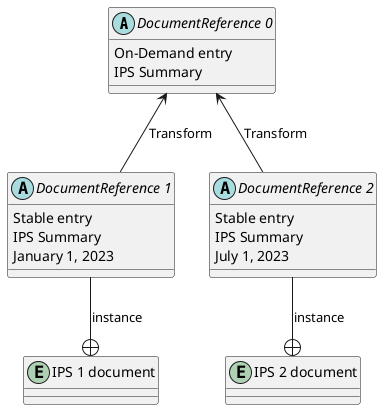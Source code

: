 @startuml
abstract  "DocumentReference 0" as od {
On-Demand entry
IPS Summary
}
abstract "DocumentReference 1" as sn1 {
Stable entry
IPS Summary
January 1, 2023
}
abstract "DocumentReference 2" as sn2 {
Stable entry
IPS Summary
July 1, 2023
}
entity "IPS 1 document" as i1
entity "IPS 2 document" as i2
od <-down- sn1 : Transform
od <-down- sn2 : Transform
sn1 -down-+ i1 : instance
sn2 -down-+ i2 : instance
@enduml